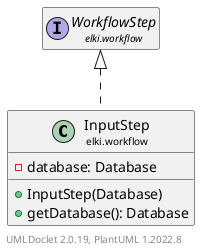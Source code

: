 @startuml
    remove .*\.(Instance|Par|Parameterizer|Factory)$
    set namespaceSeparator none
    hide empty fields
    hide empty methods

    class "<size:14>InputStep\n<size:10>elki.workflow" as elki.workflow.InputStep [[InputStep.html]] {
        -database: Database
        +InputStep(Database)
        +getDatabase(): Database
    }

    interface "<size:14>WorkflowStep\n<size:10>elki.workflow" as elki.workflow.WorkflowStep [[WorkflowStep.html]]
    class "<size:14>InputStep.Par\n<size:10>elki.workflow" as elki.workflow.InputStep.Par [[InputStep.Par.html]]

    elki.workflow.WorkflowStep <|.. elki.workflow.InputStep
    elki.workflow.InputStep +-- elki.workflow.InputStep.Par

    center footer UMLDoclet 2.0.19, PlantUML 1.2022.8
@enduml
